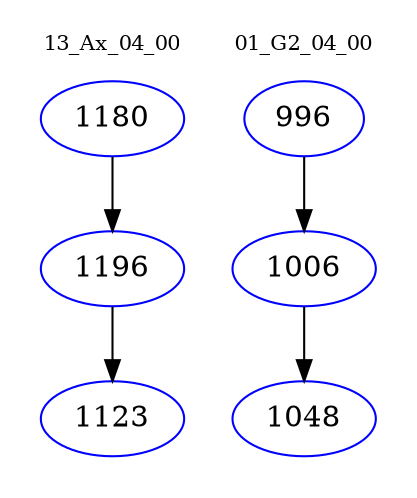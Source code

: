 digraph{
subgraph cluster_0 {
color = white
label = "13_Ax_04_00";
fontsize=10;
T0_1180 [label="1180", color="blue"]
T0_1180 -> T0_1196 [color="black"]
T0_1196 [label="1196", color="blue"]
T0_1196 -> T0_1123 [color="black"]
T0_1123 [label="1123", color="blue"]
}
subgraph cluster_1 {
color = white
label = "01_G2_04_00";
fontsize=10;
T1_996 [label="996", color="blue"]
T1_996 -> T1_1006 [color="black"]
T1_1006 [label="1006", color="blue"]
T1_1006 -> T1_1048 [color="black"]
T1_1048 [label="1048", color="blue"]
}
}
